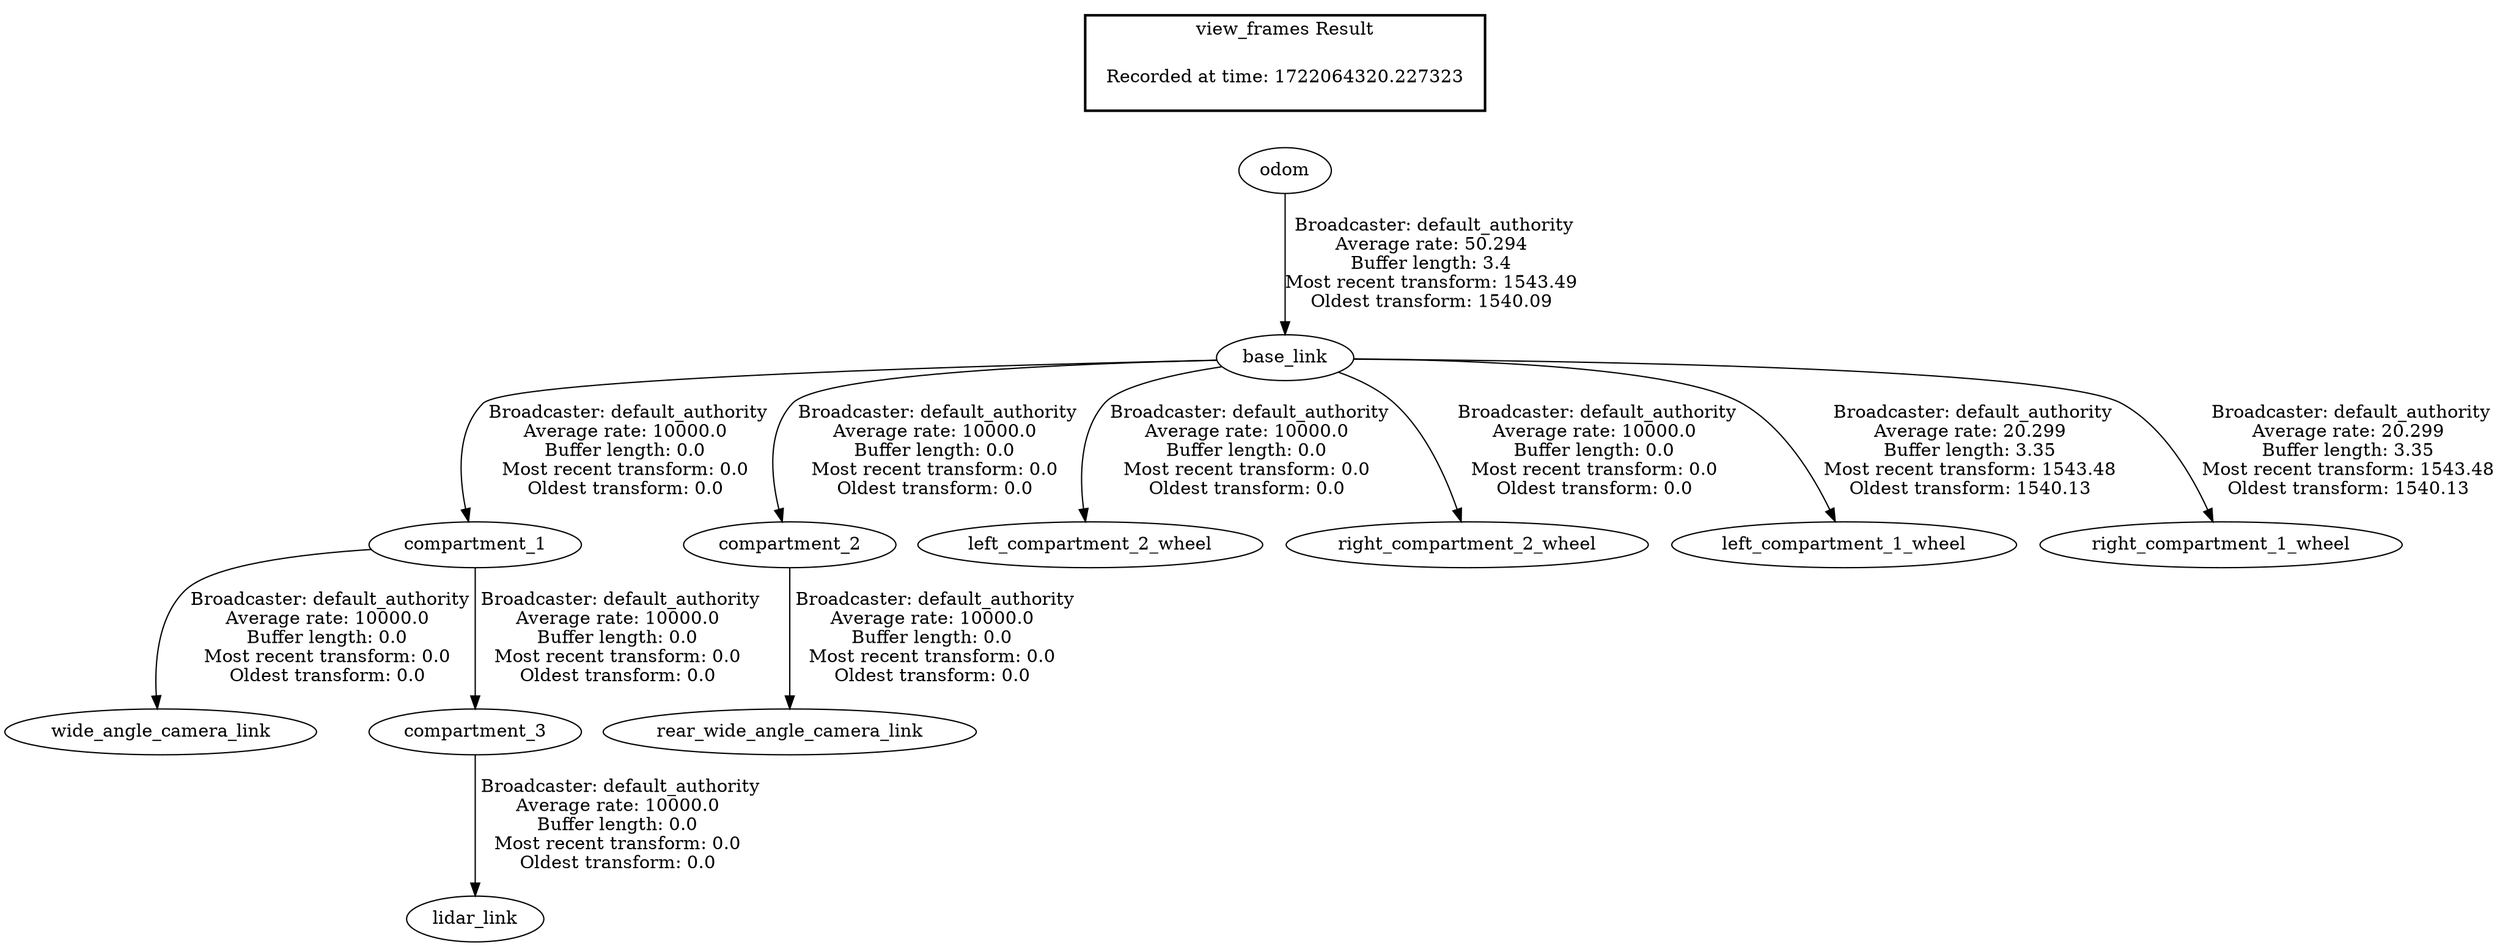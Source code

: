 digraph G {
"odom" -> "base_link"[label=" Broadcaster: default_authority\nAverage rate: 50.294\nBuffer length: 3.4\nMost recent transform: 1543.49\nOldest transform: 1540.09\n"];
"base_link" -> "compartment_1"[label=" Broadcaster: default_authority\nAverage rate: 10000.0\nBuffer length: 0.0\nMost recent transform: 0.0\nOldest transform: 0.0\n"];
"base_link" -> "compartment_2"[label=" Broadcaster: default_authority\nAverage rate: 10000.0\nBuffer length: 0.0\nMost recent transform: 0.0\nOldest transform: 0.0\n"];
"base_link" -> "left_compartment_2_wheel"[label=" Broadcaster: default_authority\nAverage rate: 10000.0\nBuffer length: 0.0\nMost recent transform: 0.0\nOldest transform: 0.0\n"];
"base_link" -> "right_compartment_2_wheel"[label=" Broadcaster: default_authority\nAverage rate: 10000.0\nBuffer length: 0.0\nMost recent transform: 0.0\nOldest transform: 0.0\n"];
"compartment_1" -> "wide_angle_camera_link"[label=" Broadcaster: default_authority\nAverage rate: 10000.0\nBuffer length: 0.0\nMost recent transform: 0.0\nOldest transform: 0.0\n"];
"compartment_1" -> "compartment_3"[label=" Broadcaster: default_authority\nAverage rate: 10000.0\nBuffer length: 0.0\nMost recent transform: 0.0\nOldest transform: 0.0\n"];
"compartment_2" -> "rear_wide_angle_camera_link"[label=" Broadcaster: default_authority\nAverage rate: 10000.0\nBuffer length: 0.0\nMost recent transform: 0.0\nOldest transform: 0.0\n"];
"compartment_3" -> "lidar_link"[label=" Broadcaster: default_authority\nAverage rate: 10000.0\nBuffer length: 0.0\nMost recent transform: 0.0\nOldest transform: 0.0\n"];
"base_link" -> "left_compartment_1_wheel"[label=" Broadcaster: default_authority\nAverage rate: 20.299\nBuffer length: 3.35\nMost recent transform: 1543.48\nOldest transform: 1540.13\n"];
"base_link" -> "right_compartment_1_wheel"[label=" Broadcaster: default_authority\nAverage rate: 20.299\nBuffer length: 3.35\nMost recent transform: 1543.48\nOldest transform: 1540.13\n"];
edge [style=invis];
 subgraph cluster_legend { style=bold; color=black; label ="view_frames Result";
"Recorded at time: 1722064320.227323"[ shape=plaintext ] ;
}->"odom";
}